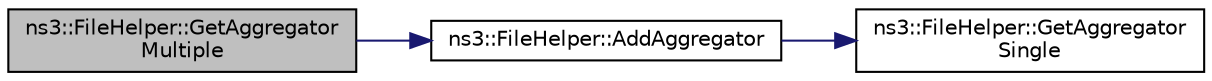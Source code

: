 digraph "ns3::FileHelper::GetAggregatorMultiple"
{
  edge [fontname="Helvetica",fontsize="10",labelfontname="Helvetica",labelfontsize="10"];
  node [fontname="Helvetica",fontsize="10",shape=record];
  rankdir="LR";
  Node1 [label="ns3::FileHelper::GetAggregator\lMultiple",height=0.2,width=0.4,color="black", fillcolor="grey75", style="filled", fontcolor="black"];
  Node1 -> Node2 [color="midnightblue",fontsize="10",style="solid"];
  Node2 [label="ns3::FileHelper::AddAggregator",height=0.2,width=0.4,color="black", fillcolor="white", style="filled",URL="$d4/ded/classns3_1_1FileHelper.html#a8aed14bd67ec9d0cc15a9ed43a4635df",tooltip="Adds an aggregator to be used to write values to files. "];
  Node2 -> Node3 [color="midnightblue",fontsize="10",style="solid"];
  Node3 [label="ns3::FileHelper::GetAggregator\lSingle",height=0.2,width=0.4,color="black", fillcolor="white", style="filled",URL="$d4/ded/classns3_1_1FileHelper.html#a13c1e917be6ab94fff56c5262cc080d1",tooltip="Gets the single aggregator that is always constructed. "];
}
